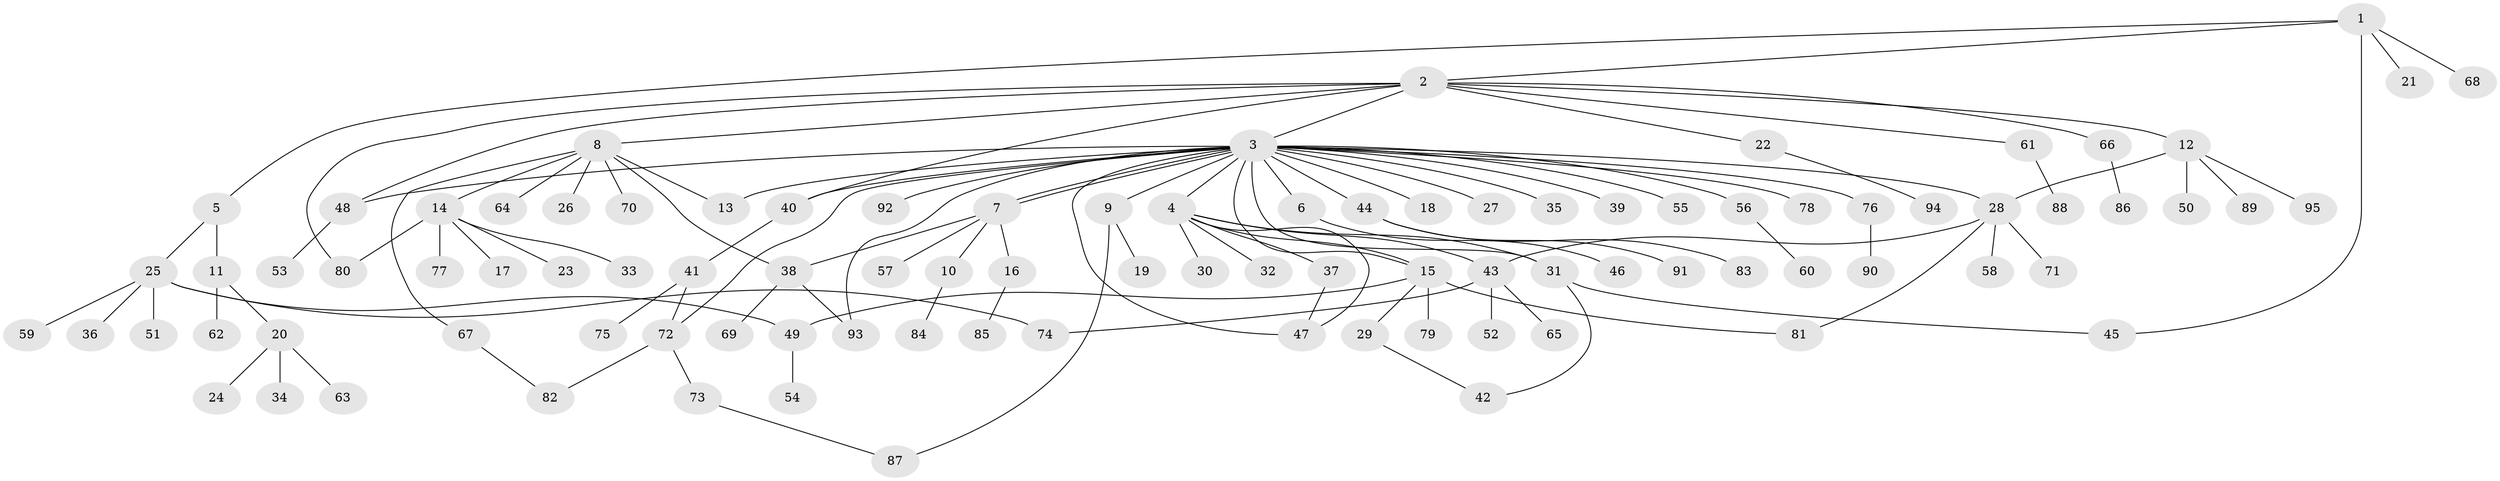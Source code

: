 // coarse degree distribution, {2: 0.1935483870967742, 18: 0.03225806451612903, 1: 0.41935483870967744, 3: 0.16129032258064516, 4: 0.0967741935483871, 5: 0.03225806451612903, 6: 0.03225806451612903, 9: 0.03225806451612903}
// Generated by graph-tools (version 1.1) at 2025/36/03/04/25 23:36:51]
// undirected, 95 vertices, 115 edges
graph export_dot {
  node [color=gray90,style=filled];
  1;
  2;
  3;
  4;
  5;
  6;
  7;
  8;
  9;
  10;
  11;
  12;
  13;
  14;
  15;
  16;
  17;
  18;
  19;
  20;
  21;
  22;
  23;
  24;
  25;
  26;
  27;
  28;
  29;
  30;
  31;
  32;
  33;
  34;
  35;
  36;
  37;
  38;
  39;
  40;
  41;
  42;
  43;
  44;
  45;
  46;
  47;
  48;
  49;
  50;
  51;
  52;
  53;
  54;
  55;
  56;
  57;
  58;
  59;
  60;
  61;
  62;
  63;
  64;
  65;
  66;
  67;
  68;
  69;
  70;
  71;
  72;
  73;
  74;
  75;
  76;
  77;
  78;
  79;
  80;
  81;
  82;
  83;
  84;
  85;
  86;
  87;
  88;
  89;
  90;
  91;
  92;
  93;
  94;
  95;
  1 -- 2;
  1 -- 5;
  1 -- 21;
  1 -- 45;
  1 -- 68;
  2 -- 3;
  2 -- 8;
  2 -- 12;
  2 -- 22;
  2 -- 40;
  2 -- 48;
  2 -- 61;
  2 -- 66;
  2 -- 80;
  3 -- 4;
  3 -- 6;
  3 -- 7;
  3 -- 7;
  3 -- 9;
  3 -- 13;
  3 -- 15;
  3 -- 18;
  3 -- 27;
  3 -- 28;
  3 -- 31;
  3 -- 35;
  3 -- 39;
  3 -- 40;
  3 -- 44;
  3 -- 47;
  3 -- 48;
  3 -- 55;
  3 -- 56;
  3 -- 72;
  3 -- 76;
  3 -- 78;
  3 -- 92;
  3 -- 93;
  4 -- 15;
  4 -- 30;
  4 -- 31;
  4 -- 32;
  4 -- 37;
  4 -- 43;
  4 -- 47;
  5 -- 11;
  5 -- 25;
  6 -- 46;
  7 -- 10;
  7 -- 16;
  7 -- 38;
  7 -- 57;
  8 -- 13;
  8 -- 14;
  8 -- 26;
  8 -- 38;
  8 -- 64;
  8 -- 67;
  8 -- 70;
  9 -- 19;
  9 -- 87;
  10 -- 84;
  11 -- 20;
  11 -- 62;
  12 -- 28;
  12 -- 50;
  12 -- 89;
  12 -- 95;
  14 -- 17;
  14 -- 23;
  14 -- 33;
  14 -- 77;
  14 -- 80;
  15 -- 29;
  15 -- 49;
  15 -- 79;
  15 -- 81;
  16 -- 85;
  20 -- 24;
  20 -- 34;
  20 -- 63;
  22 -- 94;
  25 -- 36;
  25 -- 49;
  25 -- 51;
  25 -- 59;
  25 -- 74;
  28 -- 43;
  28 -- 58;
  28 -- 71;
  28 -- 81;
  29 -- 42;
  31 -- 42;
  31 -- 45;
  37 -- 47;
  38 -- 69;
  38 -- 93;
  40 -- 41;
  41 -- 72;
  41 -- 75;
  43 -- 52;
  43 -- 65;
  43 -- 74;
  44 -- 83;
  44 -- 91;
  48 -- 53;
  49 -- 54;
  56 -- 60;
  61 -- 88;
  66 -- 86;
  67 -- 82;
  72 -- 73;
  72 -- 82;
  73 -- 87;
  76 -- 90;
}
